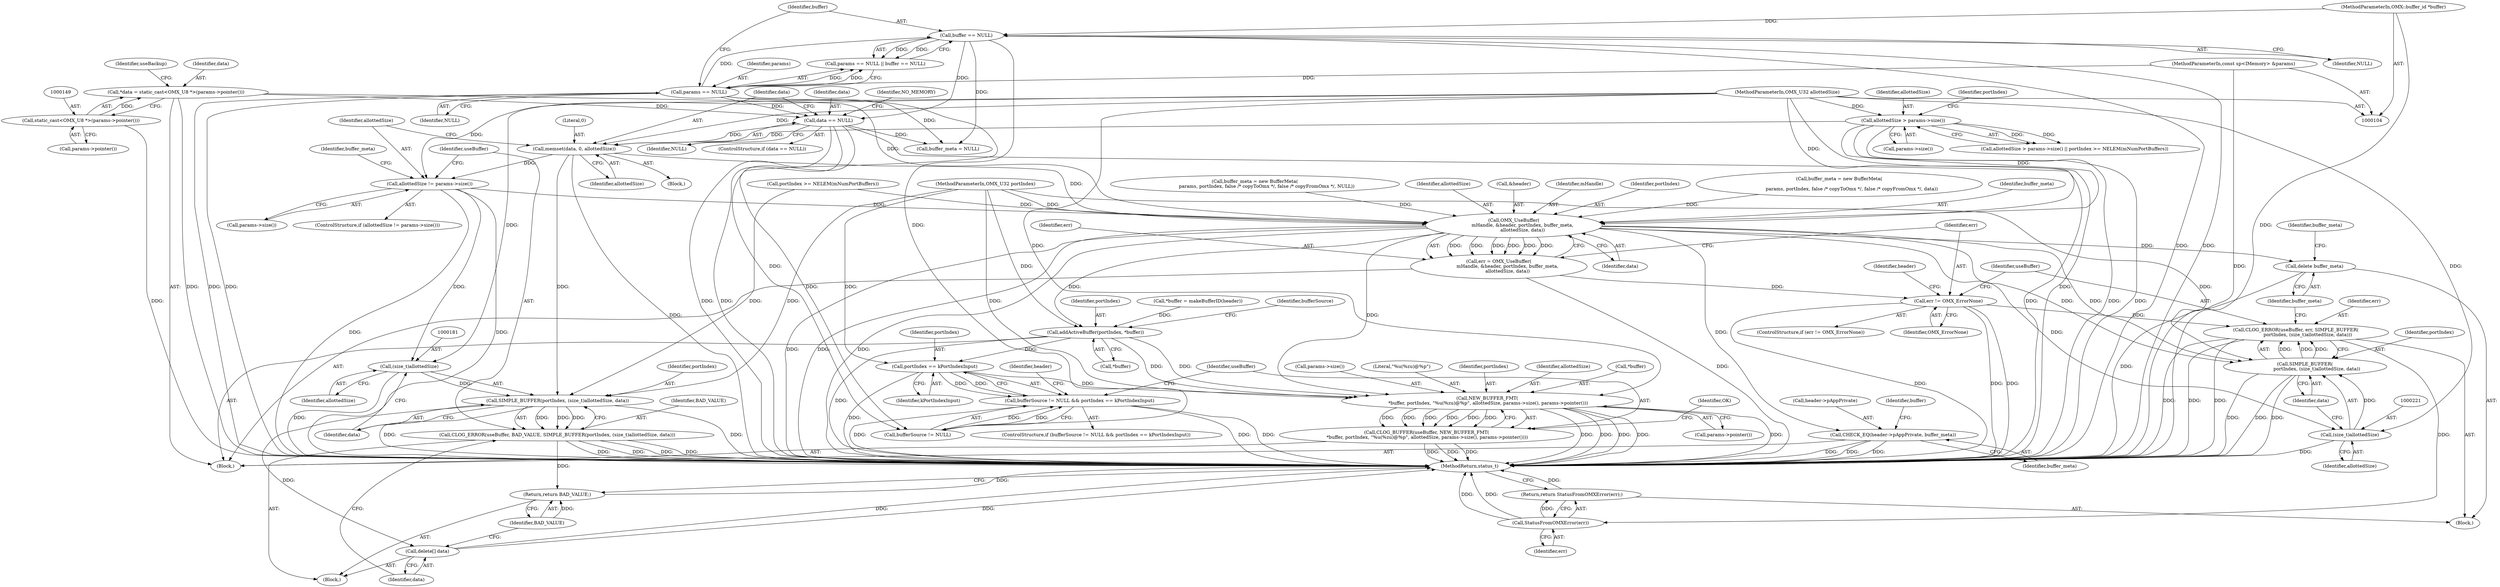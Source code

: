 digraph "0_Android_2c75e1c3b98e4e94f50c63e2b7694be5f948477c_1@API" {
"1000166" [label="(Call,memset(data, 0, allottedSize))"];
"1000160" [label="(Call,data == NULL)"];
"1000146" [label="(Call,*data = static_cast<OMX_U8 *>(params->pointer()))"];
"1000148" [label="(Call,static_cast<OMX_U8 *>(params->pointer()))"];
"1000115" [label="(Call,buffer == NULL)"];
"1000107" [label="(MethodParameterIn,OMX::buffer_id *buffer)"];
"1000112" [label="(Call,params == NULL)"];
"1000106" [label="(MethodParameterIn,const sp<IMemory> &params)"];
"1000126" [label="(Call,allottedSize > params->size())"];
"1000108" [label="(MethodParameterIn,OMX_U32 allottedSize)"];
"1000171" [label="(Call,allottedSize != params->size())"];
"1000180" [label="(Call,(size_t)allottedSize)"];
"1000178" [label="(Call,SIMPLE_BUFFER(portIndex, (size_t)allottedSize, data))"];
"1000175" [label="(Call,CLOG_ERROR(useBuffer, BAD_VALUE, SIMPLE_BUFFER(portIndex, (size_t)allottedSize, data)))"];
"1000186" [label="(Return,return BAD_VALUE;)"];
"1000184" [label="(Call,delete[] data)"];
"1000202" [label="(Call,OMX_UseBuffer(\n            mHandle, &header, portIndex, buffer_meta,\n            allottedSize, data))"];
"1000200" [label="(Call,err = OMX_UseBuffer(\n            mHandle, &header, portIndex, buffer_meta,\n            allottedSize, data))"];
"1000211" [label="(Call,err != OMX_ErrorNone)"];
"1000215" [label="(Call,CLOG_ERROR(useBuffer, err, SIMPLE_BUFFER(\n                portIndex, (size_t)allottedSize, data)))"];
"1000234" [label="(Call,StatusFromOMXError(err))"];
"1000233" [label="(Return,return StatusFromOMXError(err);)"];
"1000218" [label="(Call,SIMPLE_BUFFER(\n                portIndex, (size_t)allottedSize, data))"];
"1000220" [label="(Call,(size_t)allottedSize)"];
"1000224" [label="(Call,delete buffer_meta)"];
"1000236" [label="(Call,CHECK_EQ(header->pAppPrivate, buffer_meta))"];
"1000246" [label="(Call,addActiveBuffer(portIndex, *buffer))"];
"1000256" [label="(Call,portIndex == kPortIndexInput)"];
"1000252" [label="(Call,bufferSource != NULL && portIndex == kPortIndexInput)"];
"1000264" [label="(Call,NEW_BUFFER_FMT(\n *buffer, portIndex, \"%u(%zu)@%p\", allottedSize, params->size(), params->pointer()))"];
"1000262" [label="(Call,CLOG_BUFFER(useBuffer, NEW_BUFFER_FMT(\n *buffer, portIndex, \"%u(%zu)@%p\", allottedSize, params->size(), params->pointer())))"];
"1000148" [label="(Call,static_cast<OMX_U8 *>(params->pointer()))"];
"1000179" [label="(Identifier,portIndex)"];
"1000227" [label="(Identifier,buffer_meta)"];
"1000273" [label="(Identifier,OK)"];
"1000165" [label="(Identifier,NO_MEMORY)"];
"1000174" [label="(Block,)"];
"1000116" [label="(Identifier,buffer)"];
"1000209" [label="(Identifier,data)"];
"1000235" [label="(Identifier,err)"];
"1000247" [label="(Identifier,portIndex)"];
"1000147" [label="(Identifier,data)"];
"1000185" [label="(Identifier,data)"];
"1000194" [label="(Call,buffer_meta = new BufferMeta(\n                params, portIndex, false /* copyToOmx */, false /* copyFromOmx */, NULL))"];
"1000208" [label="(Identifier,allottedSize)"];
"1000150" [label="(Call,params->pointer())"];
"1000173" [label="(Call,params->size())"];
"1000108" [label="(MethodParameterIn,OMX_U32 allottedSize)"];
"1000182" [label="(Identifier,allottedSize)"];
"1000218" [label="(Call,SIMPLE_BUFFER(\n                portIndex, (size_t)allottedSize, data))"];
"1000129" [label="(Call,portIndex >= NELEM(mNumPortBuffers))"];
"1000223" [label="(Identifier,data)"];
"1000162" [label="(Identifier,NULL)"];
"1000126" [label="(Call,allottedSize > params->size())"];
"1000169" [label="(Identifier,allottedSize)"];
"1000160" [label="(Call,data == NULL)"];
"1000263" [label="(Identifier,useBuffer)"];
"1000167" [label="(Identifier,data)"];
"1000217" [label="(Identifier,err)"];
"1000125" [label="(Call,allottedSize > params->size() || portIndex >= NELEM(mNumPortBuffers))"];
"1000204" [label="(Call,&header)"];
"1000262" [label="(Call,CLOG_BUFFER(useBuffer, NEW_BUFFER_FMT(\n *buffer, portIndex, \"%u(%zu)@%p\", allottedSize, params->size(), params->pointer())))"];
"1000161" [label="(Identifier,data)"];
"1000215" [label="(Call,CLOG_ERROR(useBuffer, err, SIMPLE_BUFFER(\n                portIndex, (size_t)allottedSize, data)))"];
"1000127" [label="(Identifier,allottedSize)"];
"1000111" [label="(Call,params == NULL || buffer == NULL)"];
"1000212" [label="(Identifier,err)"];
"1000261" [label="(Identifier,header)"];
"1000225" [label="(Identifier,buffer_meta)"];
"1000112" [label="(Call,params == NULL)"];
"1000237" [label="(Call,header->pAppPrivate)"];
"1000203" [label="(Identifier,mHandle)"];
"1000170" [label="(ControlStructure,if (allottedSize != params->size()))"];
"1000251" [label="(ControlStructure,if (bufferSource != NULL && portIndex == kPortIndexInput))"];
"1000264" [label="(Call,NEW_BUFFER_FMT(\n *buffer, portIndex, \"%u(%zu)@%p\", allottedSize, params->size(), params->pointer()))"];
"1000256" [label="(Call,portIndex == kPortIndexInput)"];
"1000236" [label="(Call,CHECK_EQ(header->pAppPrivate, buffer_meta))"];
"1000202" [label="(Call,OMX_UseBuffer(\n            mHandle, &header, portIndex, buffer_meta,\n            allottedSize, data))"];
"1000153" [label="(Block,)"];
"1000171" [label="(Call,allottedSize != params->size())"];
"1000210" [label="(ControlStructure,if (err != OMX_ErrorNone))"];
"1000109" [label="(Block,)"];
"1000130" [label="(Identifier,portIndex)"];
"1000258" [label="(Identifier,kPortIndexInput)"];
"1000180" [label="(Call,(size_t)allottedSize)"];
"1000270" [label="(Call,params->size())"];
"1000114" [label="(Identifier,NULL)"];
"1000201" [label="(Identifier,err)"];
"1000146" [label="(Call,*data = static_cast<OMX_U8 *>(params->pointer()))"];
"1000268" [label="(Literal,\"%u(%zu)@%p\")"];
"1000214" [label="(Block,)"];
"1000113" [label="(Identifier,params)"];
"1000219" [label="(Identifier,portIndex)"];
"1000117" [label="(Identifier,NULL)"];
"1000252" [label="(Call,bufferSource != NULL && portIndex == kPortIndexInput)"];
"1000240" [label="(Identifier,buffer_meta)"];
"1000246" [label="(Call,addActiveBuffer(portIndex, *buffer))"];
"1000243" [label="(Identifier,buffer)"];
"1000248" [label="(Call,*buffer)"];
"1000115" [label="(Call,buffer == NULL)"];
"1000189" [label="(Identifier,buffer_meta)"];
"1000159" [label="(ControlStructure,if (data == NULL))"];
"1000152" [label="(Identifier,useBackup)"];
"1000238" [label="(Identifier,header)"];
"1000183" [label="(Identifier,data)"];
"1000257" [label="(Identifier,portIndex)"];
"1000267" [label="(Identifier,portIndex)"];
"1000206" [label="(Identifier,portIndex)"];
"1000211" [label="(Call,err != OMX_ErrorNone)"];
"1000128" [label="(Call,params->size())"];
"1000106" [label="(MethodParameterIn,const sp<IMemory> &params)"];
"1000233" [label="(Return,return StatusFromOMXError(err);)"];
"1000241" [label="(Call,*buffer = makeBufferID(header))"];
"1000271" [label="(Call,params->pointer())"];
"1000166" [label="(Call,memset(data, 0, allottedSize))"];
"1000186" [label="(Return,return BAD_VALUE;)"];
"1000184" [label="(Call,delete[] data)"];
"1000213" [label="(Identifier,OMX_ErrorNone)"];
"1000172" [label="(Identifier,allottedSize)"];
"1000224" [label="(Call,delete buffer_meta)"];
"1000226" [label="(Call,buffer_meta = NULL)"];
"1000274" [label="(MethodReturn,status_t)"];
"1000216" [label="(Identifier,useBuffer)"];
"1000107" [label="(MethodParameterIn,OMX::buffer_id *buffer)"];
"1000178" [label="(Call,SIMPLE_BUFFER(portIndex, (size_t)allottedSize, data))"];
"1000177" [label="(Identifier,BAD_VALUE)"];
"1000188" [label="(Call,buffer_meta = new BufferMeta(\n\n                 params, portIndex, false /* copyToOmx */, false /* copyFromOmx */, data))"];
"1000234" [label="(Call,StatusFromOMXError(err))"];
"1000187" [label="(Identifier,BAD_VALUE)"];
"1000220" [label="(Call,(size_t)allottedSize)"];
"1000200" [label="(Call,err = OMX_UseBuffer(\n            mHandle, &header, portIndex, buffer_meta,\n            allottedSize, data))"];
"1000207" [label="(Identifier,buffer_meta)"];
"1000175" [label="(Call,CLOG_ERROR(useBuffer, BAD_VALUE, SIMPLE_BUFFER(portIndex, (size_t)allottedSize, data)))"];
"1000176" [label="(Identifier,useBuffer)"];
"1000253" [label="(Call,bufferSource != NULL)"];
"1000222" [label="(Identifier,allottedSize)"];
"1000168" [label="(Literal,0)"];
"1000269" [label="(Identifier,allottedSize)"];
"1000105" [label="(MethodParameterIn,OMX_U32 portIndex)"];
"1000254" [label="(Identifier,bufferSource)"];
"1000265" [label="(Call,*buffer)"];
"1000166" -> "1000153"  [label="AST: "];
"1000166" -> "1000169"  [label="CFG: "];
"1000167" -> "1000166"  [label="AST: "];
"1000168" -> "1000166"  [label="AST: "];
"1000169" -> "1000166"  [label="AST: "];
"1000172" -> "1000166"  [label="CFG: "];
"1000166" -> "1000274"  [label="DDG: "];
"1000160" -> "1000166"  [label="DDG: "];
"1000126" -> "1000166"  [label="DDG: "];
"1000108" -> "1000166"  [label="DDG: "];
"1000166" -> "1000171"  [label="DDG: "];
"1000166" -> "1000178"  [label="DDG: "];
"1000166" -> "1000202"  [label="DDG: "];
"1000160" -> "1000159"  [label="AST: "];
"1000160" -> "1000162"  [label="CFG: "];
"1000161" -> "1000160"  [label="AST: "];
"1000162" -> "1000160"  [label="AST: "];
"1000165" -> "1000160"  [label="CFG: "];
"1000167" -> "1000160"  [label="CFG: "];
"1000160" -> "1000274"  [label="DDG: "];
"1000160" -> "1000274"  [label="DDG: "];
"1000160" -> "1000274"  [label="DDG: "];
"1000146" -> "1000160"  [label="DDG: "];
"1000115" -> "1000160"  [label="DDG: "];
"1000112" -> "1000160"  [label="DDG: "];
"1000160" -> "1000226"  [label="DDG: "];
"1000160" -> "1000253"  [label="DDG: "];
"1000146" -> "1000109"  [label="AST: "];
"1000146" -> "1000148"  [label="CFG: "];
"1000147" -> "1000146"  [label="AST: "];
"1000148" -> "1000146"  [label="AST: "];
"1000152" -> "1000146"  [label="CFG: "];
"1000146" -> "1000274"  [label="DDG: "];
"1000148" -> "1000146"  [label="DDG: "];
"1000146" -> "1000202"  [label="DDG: "];
"1000148" -> "1000150"  [label="CFG: "];
"1000149" -> "1000148"  [label="AST: "];
"1000150" -> "1000148"  [label="AST: "];
"1000148" -> "1000274"  [label="DDG: "];
"1000115" -> "1000111"  [label="AST: "];
"1000115" -> "1000117"  [label="CFG: "];
"1000116" -> "1000115"  [label="AST: "];
"1000117" -> "1000115"  [label="AST: "];
"1000111" -> "1000115"  [label="CFG: "];
"1000115" -> "1000274"  [label="DDG: "];
"1000115" -> "1000274"  [label="DDG: "];
"1000115" -> "1000111"  [label="DDG: "];
"1000115" -> "1000111"  [label="DDG: "];
"1000107" -> "1000115"  [label="DDG: "];
"1000112" -> "1000115"  [label="DDG: "];
"1000115" -> "1000226"  [label="DDG: "];
"1000115" -> "1000253"  [label="DDG: "];
"1000107" -> "1000104"  [label="AST: "];
"1000107" -> "1000274"  [label="DDG: "];
"1000112" -> "1000111"  [label="AST: "];
"1000112" -> "1000114"  [label="CFG: "];
"1000113" -> "1000112"  [label="AST: "];
"1000114" -> "1000112"  [label="AST: "];
"1000116" -> "1000112"  [label="CFG: "];
"1000111" -> "1000112"  [label="CFG: "];
"1000112" -> "1000274"  [label="DDG: "];
"1000112" -> "1000274"  [label="DDG: "];
"1000112" -> "1000111"  [label="DDG: "];
"1000112" -> "1000111"  [label="DDG: "];
"1000106" -> "1000112"  [label="DDG: "];
"1000112" -> "1000226"  [label="DDG: "];
"1000112" -> "1000253"  [label="DDG: "];
"1000106" -> "1000104"  [label="AST: "];
"1000106" -> "1000274"  [label="DDG: "];
"1000126" -> "1000125"  [label="AST: "];
"1000126" -> "1000128"  [label="CFG: "];
"1000127" -> "1000126"  [label="AST: "];
"1000128" -> "1000126"  [label="AST: "];
"1000130" -> "1000126"  [label="CFG: "];
"1000125" -> "1000126"  [label="CFG: "];
"1000126" -> "1000274"  [label="DDG: "];
"1000126" -> "1000274"  [label="DDG: "];
"1000126" -> "1000125"  [label="DDG: "];
"1000126" -> "1000125"  [label="DDG: "];
"1000108" -> "1000126"  [label="DDG: "];
"1000126" -> "1000202"  [label="DDG: "];
"1000108" -> "1000104"  [label="AST: "];
"1000108" -> "1000274"  [label="DDG: "];
"1000108" -> "1000171"  [label="DDG: "];
"1000108" -> "1000180"  [label="DDG: "];
"1000108" -> "1000202"  [label="DDG: "];
"1000108" -> "1000220"  [label="DDG: "];
"1000108" -> "1000264"  [label="DDG: "];
"1000171" -> "1000170"  [label="AST: "];
"1000171" -> "1000173"  [label="CFG: "];
"1000172" -> "1000171"  [label="AST: "];
"1000173" -> "1000171"  [label="AST: "];
"1000176" -> "1000171"  [label="CFG: "];
"1000189" -> "1000171"  [label="CFG: "];
"1000171" -> "1000274"  [label="DDG: "];
"1000171" -> "1000274"  [label="DDG: "];
"1000171" -> "1000180"  [label="DDG: "];
"1000171" -> "1000202"  [label="DDG: "];
"1000180" -> "1000178"  [label="AST: "];
"1000180" -> "1000182"  [label="CFG: "];
"1000181" -> "1000180"  [label="AST: "];
"1000182" -> "1000180"  [label="AST: "];
"1000183" -> "1000180"  [label="CFG: "];
"1000180" -> "1000274"  [label="DDG: "];
"1000180" -> "1000178"  [label="DDG: "];
"1000178" -> "1000175"  [label="AST: "];
"1000178" -> "1000183"  [label="CFG: "];
"1000179" -> "1000178"  [label="AST: "];
"1000183" -> "1000178"  [label="AST: "];
"1000175" -> "1000178"  [label="CFG: "];
"1000178" -> "1000274"  [label="DDG: "];
"1000178" -> "1000274"  [label="DDG: "];
"1000178" -> "1000175"  [label="DDG: "];
"1000178" -> "1000175"  [label="DDG: "];
"1000178" -> "1000175"  [label="DDG: "];
"1000129" -> "1000178"  [label="DDG: "];
"1000105" -> "1000178"  [label="DDG: "];
"1000178" -> "1000184"  [label="DDG: "];
"1000175" -> "1000174"  [label="AST: "];
"1000176" -> "1000175"  [label="AST: "];
"1000177" -> "1000175"  [label="AST: "];
"1000185" -> "1000175"  [label="CFG: "];
"1000175" -> "1000274"  [label="DDG: "];
"1000175" -> "1000274"  [label="DDG: "];
"1000175" -> "1000274"  [label="DDG: "];
"1000175" -> "1000274"  [label="DDG: "];
"1000175" -> "1000186"  [label="DDG: "];
"1000186" -> "1000174"  [label="AST: "];
"1000186" -> "1000187"  [label="CFG: "];
"1000187" -> "1000186"  [label="AST: "];
"1000274" -> "1000186"  [label="CFG: "];
"1000186" -> "1000274"  [label="DDG: "];
"1000187" -> "1000186"  [label="DDG: "];
"1000184" -> "1000174"  [label="AST: "];
"1000184" -> "1000185"  [label="CFG: "];
"1000185" -> "1000184"  [label="AST: "];
"1000187" -> "1000184"  [label="CFG: "];
"1000184" -> "1000274"  [label="DDG: "];
"1000184" -> "1000274"  [label="DDG: "];
"1000202" -> "1000200"  [label="AST: "];
"1000202" -> "1000209"  [label="CFG: "];
"1000203" -> "1000202"  [label="AST: "];
"1000204" -> "1000202"  [label="AST: "];
"1000206" -> "1000202"  [label="AST: "];
"1000207" -> "1000202"  [label="AST: "];
"1000208" -> "1000202"  [label="AST: "];
"1000209" -> "1000202"  [label="AST: "];
"1000200" -> "1000202"  [label="CFG: "];
"1000202" -> "1000274"  [label="DDG: "];
"1000202" -> "1000274"  [label="DDG: "];
"1000202" -> "1000274"  [label="DDG: "];
"1000202" -> "1000200"  [label="DDG: "];
"1000202" -> "1000200"  [label="DDG: "];
"1000202" -> "1000200"  [label="DDG: "];
"1000202" -> "1000200"  [label="DDG: "];
"1000202" -> "1000200"  [label="DDG: "];
"1000202" -> "1000200"  [label="DDG: "];
"1000129" -> "1000202"  [label="DDG: "];
"1000105" -> "1000202"  [label="DDG: "];
"1000188" -> "1000202"  [label="DDG: "];
"1000194" -> "1000202"  [label="DDG: "];
"1000202" -> "1000218"  [label="DDG: "];
"1000202" -> "1000218"  [label="DDG: "];
"1000202" -> "1000220"  [label="DDG: "];
"1000202" -> "1000224"  [label="DDG: "];
"1000202" -> "1000236"  [label="DDG: "];
"1000202" -> "1000246"  [label="DDG: "];
"1000202" -> "1000264"  [label="DDG: "];
"1000200" -> "1000109"  [label="AST: "];
"1000201" -> "1000200"  [label="AST: "];
"1000212" -> "1000200"  [label="CFG: "];
"1000200" -> "1000274"  [label="DDG: "];
"1000200" -> "1000211"  [label="DDG: "];
"1000211" -> "1000210"  [label="AST: "];
"1000211" -> "1000213"  [label="CFG: "];
"1000212" -> "1000211"  [label="AST: "];
"1000213" -> "1000211"  [label="AST: "];
"1000216" -> "1000211"  [label="CFG: "];
"1000238" -> "1000211"  [label="CFG: "];
"1000211" -> "1000274"  [label="DDG: "];
"1000211" -> "1000274"  [label="DDG: "];
"1000211" -> "1000274"  [label="DDG: "];
"1000211" -> "1000215"  [label="DDG: "];
"1000215" -> "1000214"  [label="AST: "];
"1000215" -> "1000218"  [label="CFG: "];
"1000216" -> "1000215"  [label="AST: "];
"1000217" -> "1000215"  [label="AST: "];
"1000218" -> "1000215"  [label="AST: "];
"1000225" -> "1000215"  [label="CFG: "];
"1000215" -> "1000274"  [label="DDG: "];
"1000215" -> "1000274"  [label="DDG: "];
"1000215" -> "1000274"  [label="DDG: "];
"1000218" -> "1000215"  [label="DDG: "];
"1000218" -> "1000215"  [label="DDG: "];
"1000218" -> "1000215"  [label="DDG: "];
"1000215" -> "1000234"  [label="DDG: "];
"1000234" -> "1000233"  [label="AST: "];
"1000234" -> "1000235"  [label="CFG: "];
"1000235" -> "1000234"  [label="AST: "];
"1000233" -> "1000234"  [label="CFG: "];
"1000234" -> "1000274"  [label="DDG: "];
"1000234" -> "1000274"  [label="DDG: "];
"1000234" -> "1000233"  [label="DDG: "];
"1000233" -> "1000214"  [label="AST: "];
"1000274" -> "1000233"  [label="CFG: "];
"1000233" -> "1000274"  [label="DDG: "];
"1000218" -> "1000223"  [label="CFG: "];
"1000219" -> "1000218"  [label="AST: "];
"1000220" -> "1000218"  [label="AST: "];
"1000223" -> "1000218"  [label="AST: "];
"1000218" -> "1000274"  [label="DDG: "];
"1000218" -> "1000274"  [label="DDG: "];
"1000218" -> "1000274"  [label="DDG: "];
"1000105" -> "1000218"  [label="DDG: "];
"1000220" -> "1000218"  [label="DDG: "];
"1000220" -> "1000222"  [label="CFG: "];
"1000221" -> "1000220"  [label="AST: "];
"1000222" -> "1000220"  [label="AST: "];
"1000223" -> "1000220"  [label="CFG: "];
"1000220" -> "1000274"  [label="DDG: "];
"1000224" -> "1000214"  [label="AST: "];
"1000224" -> "1000225"  [label="CFG: "];
"1000225" -> "1000224"  [label="AST: "];
"1000227" -> "1000224"  [label="CFG: "];
"1000224" -> "1000274"  [label="DDG: "];
"1000236" -> "1000109"  [label="AST: "];
"1000236" -> "1000240"  [label="CFG: "];
"1000237" -> "1000236"  [label="AST: "];
"1000240" -> "1000236"  [label="AST: "];
"1000243" -> "1000236"  [label="CFG: "];
"1000236" -> "1000274"  [label="DDG: "];
"1000236" -> "1000274"  [label="DDG: "];
"1000236" -> "1000274"  [label="DDG: "];
"1000246" -> "1000109"  [label="AST: "];
"1000246" -> "1000248"  [label="CFG: "];
"1000247" -> "1000246"  [label="AST: "];
"1000248" -> "1000246"  [label="AST: "];
"1000254" -> "1000246"  [label="CFG: "];
"1000246" -> "1000274"  [label="DDG: "];
"1000105" -> "1000246"  [label="DDG: "];
"1000241" -> "1000246"  [label="DDG: "];
"1000246" -> "1000256"  [label="DDG: "];
"1000246" -> "1000264"  [label="DDG: "];
"1000246" -> "1000264"  [label="DDG: "];
"1000256" -> "1000252"  [label="AST: "];
"1000256" -> "1000258"  [label="CFG: "];
"1000257" -> "1000256"  [label="AST: "];
"1000258" -> "1000256"  [label="AST: "];
"1000252" -> "1000256"  [label="CFG: "];
"1000256" -> "1000274"  [label="DDG: "];
"1000256" -> "1000252"  [label="DDG: "];
"1000256" -> "1000252"  [label="DDG: "];
"1000105" -> "1000256"  [label="DDG: "];
"1000256" -> "1000264"  [label="DDG: "];
"1000252" -> "1000251"  [label="AST: "];
"1000252" -> "1000253"  [label="CFG: "];
"1000253" -> "1000252"  [label="AST: "];
"1000261" -> "1000252"  [label="CFG: "];
"1000263" -> "1000252"  [label="CFG: "];
"1000252" -> "1000274"  [label="DDG: "];
"1000252" -> "1000274"  [label="DDG: "];
"1000252" -> "1000274"  [label="DDG: "];
"1000253" -> "1000252"  [label="DDG: "];
"1000253" -> "1000252"  [label="DDG: "];
"1000264" -> "1000262"  [label="AST: "];
"1000264" -> "1000271"  [label="CFG: "];
"1000265" -> "1000264"  [label="AST: "];
"1000267" -> "1000264"  [label="AST: "];
"1000268" -> "1000264"  [label="AST: "];
"1000269" -> "1000264"  [label="AST: "];
"1000270" -> "1000264"  [label="AST: "];
"1000271" -> "1000264"  [label="AST: "];
"1000262" -> "1000264"  [label="CFG: "];
"1000264" -> "1000274"  [label="DDG: "];
"1000264" -> "1000274"  [label="DDG: "];
"1000264" -> "1000274"  [label="DDG: "];
"1000264" -> "1000274"  [label="DDG: "];
"1000264" -> "1000274"  [label="DDG: "];
"1000264" -> "1000262"  [label="DDG: "];
"1000264" -> "1000262"  [label="DDG: "];
"1000264" -> "1000262"  [label="DDG: "];
"1000264" -> "1000262"  [label="DDG: "];
"1000264" -> "1000262"  [label="DDG: "];
"1000264" -> "1000262"  [label="DDG: "];
"1000105" -> "1000264"  [label="DDG: "];
"1000262" -> "1000109"  [label="AST: "];
"1000263" -> "1000262"  [label="AST: "];
"1000273" -> "1000262"  [label="CFG: "];
"1000262" -> "1000274"  [label="DDG: "];
"1000262" -> "1000274"  [label="DDG: "];
"1000262" -> "1000274"  [label="DDG: "];
}
